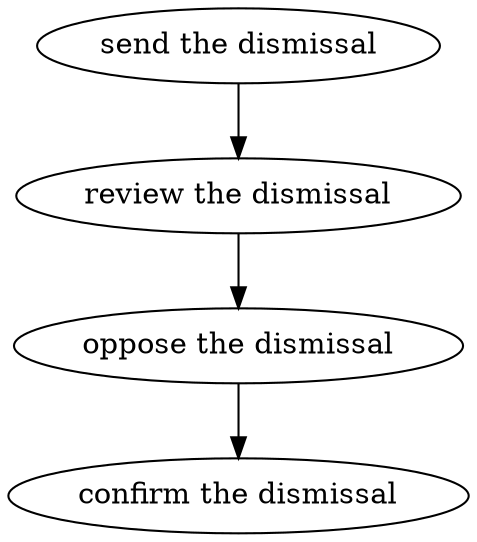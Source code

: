 strict digraph "doc-10.1" {
	graph [name="doc-10.1"];
	"send the dismissal"	[attrs="{'type': 'Activity', 'label': 'send the dismissal'}"];
	"review the dismissal"	[attrs="{'type': 'Activity', 'label': 'review the dismissal'}"];
	"send the dismissal" -> "review the dismissal"	[attrs="{'type': 'flow', 'label': 'flow'}"];
	"oppose the dismissal"	[attrs="{'type': 'Activity', 'label': 'oppose the dismissal'}"];
	"review the dismissal" -> "oppose the dismissal"	[attrs="{'type': 'flow', 'label': 'flow'}"];
	"confirm the dismissal"	[attrs="{'type': 'Activity', 'label': 'confirm the dismissal'}"];
	"oppose the dismissal" -> "confirm the dismissal"	[attrs="{'type': 'flow', 'label': 'flow'}"];
}
